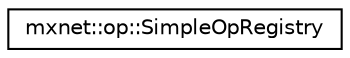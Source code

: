 digraph "Graphical Class Hierarchy"
{
  edge [fontname="Helvetica",fontsize="10",labelfontname="Helvetica",labelfontsize="10"];
  node [fontname="Helvetica",fontsize="10",shape=record];
  rankdir="LR";
  Node1 [label="mxnet::op::SimpleOpRegistry",height=0.2,width=0.4,color="black", fillcolor="white", style="filled",URL="$classmxnet_1_1op_1_1SimpleOpRegistry.html",tooltip="registry for TBlob functions "];
}
